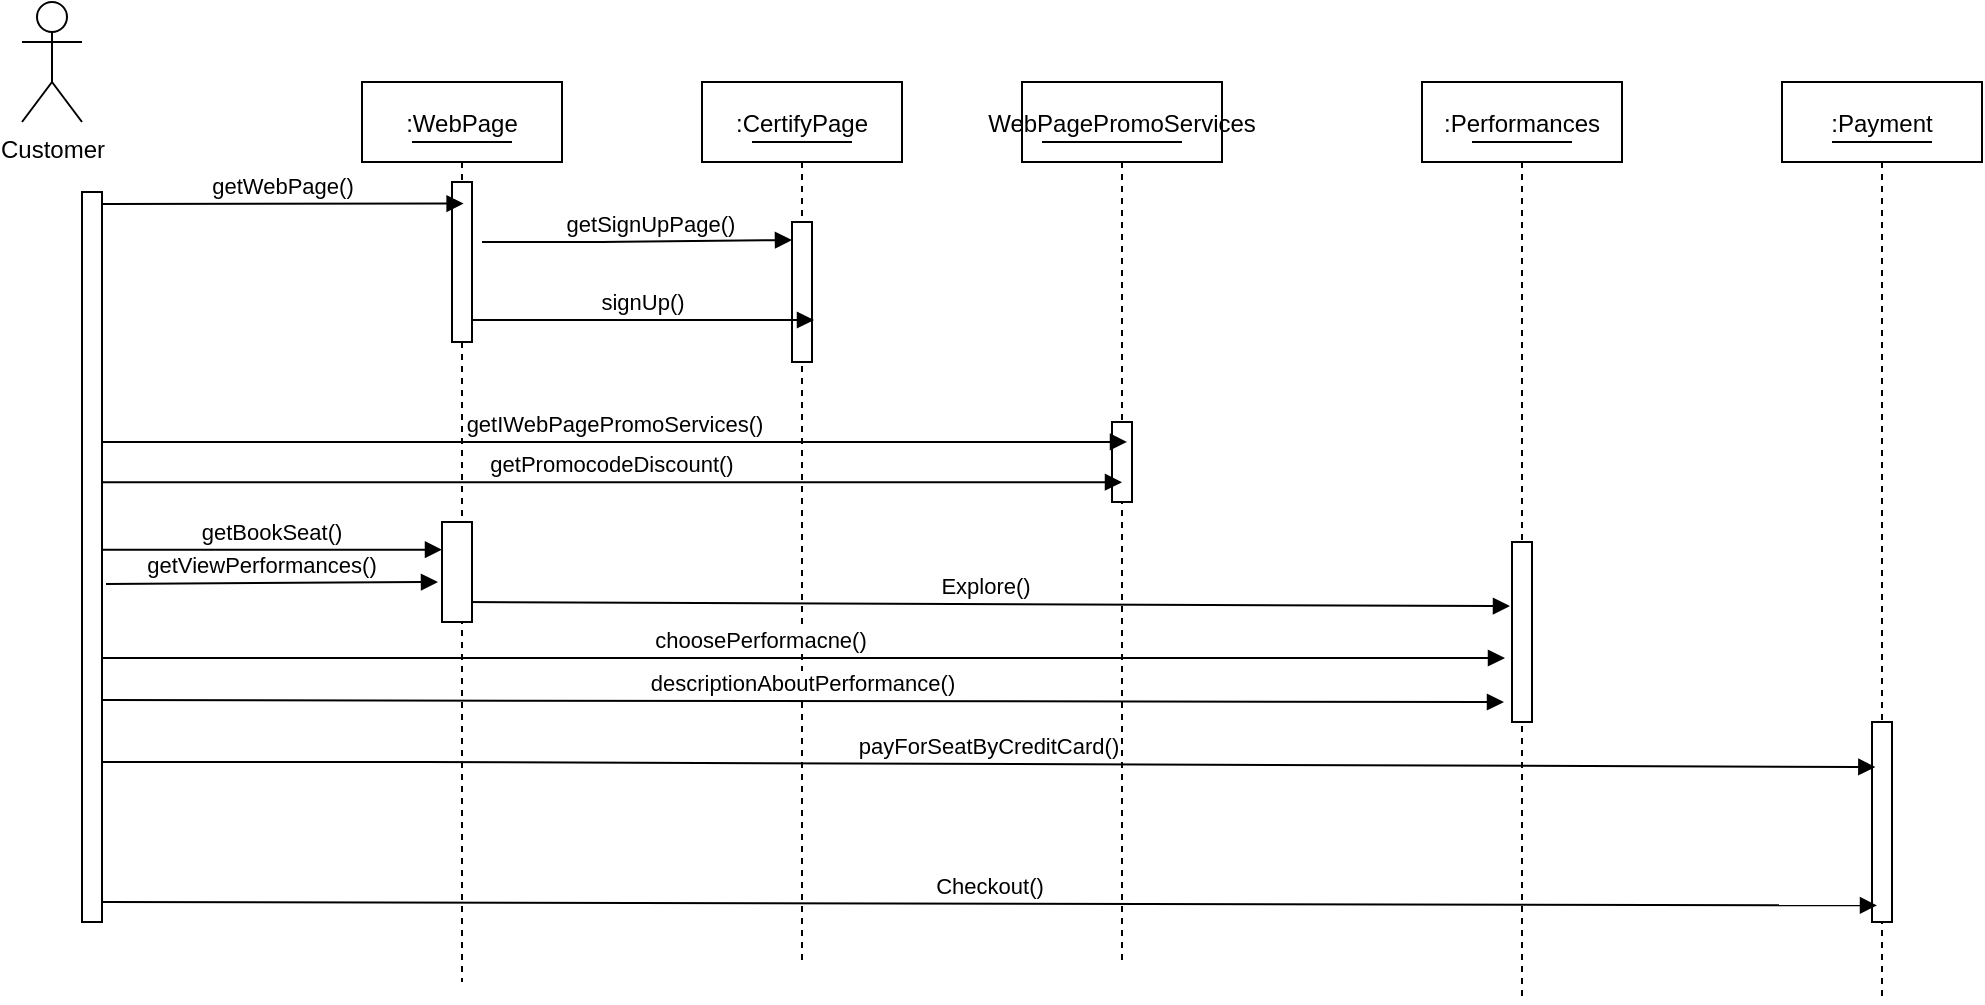 <mxfile version="13.9.9" type="device"><diagram id="kgpKYQtTHZ0yAKxKKP6v" name="Page-1"><mxGraphModel dx="1936" dy="806" grid="1" gridSize="10" guides="1" tooltips="1" connect="1" arrows="1" fold="1" page="1" pageScale="1" pageWidth="850" pageHeight="1100" math="0" shadow="0"><root><mxCell id="0"/><mxCell id="1" parent="0"/><mxCell id="3nuBFxr9cyL0pnOWT2aG-5" value=":CertifyPage" style="shape=umlLifeline;perimeter=lifelinePerimeter;container=1;collapsible=0;recursiveResize=0;rounded=0;shadow=0;strokeWidth=1;verticalAlign=middle;" parent="1" vertex="1"><mxGeometry x="300" y="80" width="100" height="440" as="geometry"/></mxCell><mxCell id="15I3ghLjG9cUzeB_0Krz-13" value="" style="endArrow=none;html=1;" parent="3nuBFxr9cyL0pnOWT2aG-5" edge="1"><mxGeometry width="50" height="50" relative="1" as="geometry"><mxPoint x="25" y="30" as="sourcePoint"/><mxPoint x="75" y="30" as="targetPoint"/><Array as="points"><mxPoint x="55" y="30"/></Array></mxGeometry></mxCell><mxCell id="15I3ghLjG9cUzeB_0Krz-43" value="" style="points=[];perimeter=orthogonalPerimeter;rounded=0;shadow=0;strokeWidth=1;" parent="3nuBFxr9cyL0pnOWT2aG-5" vertex="1"><mxGeometry x="45" y="70" width="10" height="70" as="geometry"/></mxCell><mxCell id="15I3ghLjG9cUzeB_0Krz-53" value="Explore()" style="verticalAlign=bottom;endArrow=block;shadow=0;strokeWidth=1;entryX=-0.1;entryY=0.356;entryDx=0;entryDy=0;entryPerimeter=0;" parent="3nuBFxr9cyL0pnOWT2aG-5" target="15I3ghLjG9cUzeB_0Krz-52" edge="1"><mxGeometry relative="1" as="geometry"><mxPoint x="-120" y="260" as="sourcePoint"/><mxPoint x="280" y="260" as="targetPoint"/></mxGeometry></mxCell><mxCell id="15I3ghLjG9cUzeB_0Krz-1" value=":Performances" style="shape=umlLifeline;perimeter=lifelinePerimeter;container=1;collapsible=0;recursiveResize=0;rounded=0;shadow=0;strokeWidth=1;verticalAlign=middle;" parent="1" vertex="1"><mxGeometry x="660" y="80" width="100" height="460" as="geometry"/></mxCell><mxCell id="15I3ghLjG9cUzeB_0Krz-12" value="" style="endArrow=none;html=1;" parent="15I3ghLjG9cUzeB_0Krz-1" edge="1"><mxGeometry width="50" height="50" relative="1" as="geometry"><mxPoint x="25" y="30" as="sourcePoint"/><mxPoint x="75" y="30" as="targetPoint"/><Array as="points"><mxPoint x="55" y="30"/></Array></mxGeometry></mxCell><mxCell id="15I3ghLjG9cUzeB_0Krz-52" value="" style="points=[];perimeter=orthogonalPerimeter;rounded=0;shadow=0;strokeWidth=1;" parent="15I3ghLjG9cUzeB_0Krz-1" vertex="1"><mxGeometry x="45" y="230" width="10" height="90" as="geometry"/></mxCell><mxCell id="15I3ghLjG9cUzeB_0Krz-5" value=":Payment" style="shape=umlLifeline;perimeter=lifelinePerimeter;container=1;collapsible=0;recursiveResize=0;rounded=0;shadow=0;strokeWidth=1;" parent="1" vertex="1"><mxGeometry x="840" y="80" width="100" height="460" as="geometry"/></mxCell><mxCell id="15I3ghLjG9cUzeB_0Krz-10" value="" style="endArrow=none;html=1;" parent="15I3ghLjG9cUzeB_0Krz-5" edge="1"><mxGeometry width="50" height="50" relative="1" as="geometry"><mxPoint x="25" y="30" as="sourcePoint"/><mxPoint x="75" y="30" as="targetPoint"/><Array as="points"><mxPoint x="55" y="30"/></Array></mxGeometry></mxCell><mxCell id="15I3ghLjG9cUzeB_0Krz-58" value="" style="points=[];perimeter=orthogonalPerimeter;rounded=0;shadow=0;strokeWidth=1;" parent="15I3ghLjG9cUzeB_0Krz-5" vertex="1"><mxGeometry x="45" y="320" width="10" height="100" as="geometry"/></mxCell><mxCell id="15I3ghLjG9cUzeB_0Krz-14" value="signUp()" style="verticalAlign=bottom;endArrow=block;shadow=0;strokeWidth=1;entryX=1.1;entryY=0.7;entryDx=0;entryDy=0;entryPerimeter=0;" parent="1" source="15I3ghLjG9cUzeB_0Krz-37" target="15I3ghLjG9cUzeB_0Krz-43" edge="1"><mxGeometry relative="1" as="geometry"><mxPoint x="200" y="200" as="sourcePoint"/><mxPoint x="330" y="200" as="targetPoint"/></mxGeometry></mxCell><mxCell id="15I3ghLjG9cUzeB_0Krz-31" value=":WebPage" style="shape=umlLifeline;perimeter=lifelinePerimeter;container=1;collapsible=0;recursiveResize=0;rounded=0;shadow=0;strokeWidth=1;verticalAlign=middle;" parent="1" vertex="1"><mxGeometry x="130" y="80" width="100" height="450" as="geometry"/></mxCell><mxCell id="15I3ghLjG9cUzeB_0Krz-32" value="" style="endArrow=none;html=1;" parent="15I3ghLjG9cUzeB_0Krz-31" edge="1"><mxGeometry width="50" height="50" relative="1" as="geometry"><mxPoint x="25" y="30" as="sourcePoint"/><mxPoint x="75" y="30" as="targetPoint"/><Array as="points"><mxPoint x="55" y="30"/></Array></mxGeometry></mxCell><mxCell id="15I3ghLjG9cUzeB_0Krz-37" value="" style="points=[];perimeter=orthogonalPerimeter;rounded=0;shadow=0;strokeWidth=1;" parent="15I3ghLjG9cUzeB_0Krz-31" vertex="1"><mxGeometry x="45" y="50" width="10" height="80" as="geometry"/></mxCell><mxCell id="15I3ghLjG9cUzeB_0Krz-49" value="" style="points=[];perimeter=orthogonalPerimeter;rounded=0;shadow=0;strokeWidth=1;labelBackgroundColor=none;" parent="15I3ghLjG9cUzeB_0Krz-31" vertex="1"><mxGeometry x="40" y="220" width="15" height="50" as="geometry"/></mxCell><mxCell id="15I3ghLjG9cUzeB_0Krz-33" value="getWebPage()" style="verticalAlign=bottom;endArrow=block;entryX=0.508;entryY=0.135;shadow=0;strokeWidth=1;entryDx=0;entryDy=0;entryPerimeter=0;" parent="1" target="15I3ghLjG9cUzeB_0Krz-31" edge="1"><mxGeometry relative="1" as="geometry"><mxPoint y="141" as="sourcePoint"/><mxPoint x="180" y="140" as="targetPoint"/></mxGeometry></mxCell><mxCell id="15I3ghLjG9cUzeB_0Krz-35" value="WebPagePromoServices" style="shape=umlLifeline;perimeter=lifelinePerimeter;container=1;collapsible=0;recursiveResize=0;rounded=0;shadow=0;strokeWidth=1;verticalAlign=middle;" parent="1" vertex="1"><mxGeometry x="460" y="80" width="100" height="440" as="geometry"/></mxCell><mxCell id="15I3ghLjG9cUzeB_0Krz-46" value="" style="points=[];perimeter=orthogonalPerimeter;rounded=0;shadow=0;strokeWidth=1;" parent="15I3ghLjG9cUzeB_0Krz-35" vertex="1"><mxGeometry x="45" y="170" width="10" height="40" as="geometry"/></mxCell><mxCell id="v8UONBhXTcqxDbaYkdgU-1" value="" style="endArrow=none;html=1;" parent="15I3ghLjG9cUzeB_0Krz-35" edge="1"><mxGeometry width="50" height="50" relative="1" as="geometry"><mxPoint x="10" y="30" as="sourcePoint"/><mxPoint x="80" y="30" as="targetPoint"/></mxGeometry></mxCell><mxCell id="15I3ghLjG9cUzeB_0Krz-40" value="getIWebPagePromoServices()" style="verticalAlign=bottom;endArrow=block;shadow=0;strokeWidth=1;entryX=0.525;entryY=0.409;entryDx=0;entryDy=0;entryPerimeter=0;" parent="1" target="15I3ghLjG9cUzeB_0Krz-35" edge="1"><mxGeometry relative="1" as="geometry"><mxPoint y="260" as="sourcePoint"/><mxPoint x="174" y="260" as="targetPoint"/><Array as="points"><mxPoint x="90" y="260"/></Array></mxGeometry></mxCell><mxCell id="15I3ghLjG9cUzeB_0Krz-42" value="getSignUpPage()" style="verticalAlign=bottom;endArrow=block;shadow=0;strokeWidth=1;entryX=0;entryY=0.129;entryDx=0;entryDy=0;entryPerimeter=0;" parent="1" target="15I3ghLjG9cUzeB_0Krz-43" edge="1"><mxGeometry x="0.091" relative="1" as="geometry"><mxPoint x="190" y="160" as="sourcePoint"/><mxPoint x="300" y="160" as="targetPoint"/><Array as="points"><mxPoint x="250" y="160"/></Array><mxPoint as="offset"/></mxGeometry></mxCell><mxCell id="15I3ghLjG9cUzeB_0Krz-50" value="getBookSeat()" style="verticalAlign=bottom;endArrow=block;shadow=0;strokeWidth=1;exitX=1;exitY=0.49;exitDx=0;exitDy=0;exitPerimeter=0;" parent="1" source="4KYtYPEZo_ubOm37lEIN-2" target="15I3ghLjG9cUzeB_0Krz-49" edge="1"><mxGeometry relative="1" as="geometry"><mxPoint x="6" y="308" as="sourcePoint"/><mxPoint x="180" y="309.58" as="targetPoint"/></mxGeometry></mxCell><mxCell id="15I3ghLjG9cUzeB_0Krz-51" value="getViewPerformances()" style="verticalAlign=bottom;endArrow=block;shadow=0;strokeWidth=1;entryX=-0.133;entryY=0.6;entryDx=0;entryDy=0;entryPerimeter=0;exitX=1.2;exitY=0.537;exitDx=0;exitDy=0;exitPerimeter=0;" parent="1" target="15I3ghLjG9cUzeB_0Krz-49" edge="1" source="4KYtYPEZo_ubOm37lEIN-2"><mxGeometry x="-0.059" relative="1" as="geometry"><mxPoint x="10" y="330" as="sourcePoint"/><mxPoint x="110" y="330" as="targetPoint"/><mxPoint as="offset"/></mxGeometry></mxCell><mxCell id="15I3ghLjG9cUzeB_0Krz-54" value="choosePerformacne()" style="verticalAlign=bottom;endArrow=block;shadow=0;strokeWidth=1;" parent="1" edge="1"><mxGeometry x="-0.059" relative="1" as="geometry"><mxPoint x="-1.5" y="368" as="sourcePoint"/><mxPoint x="701.5" y="368" as="targetPoint"/><Array as="points"><mxPoint x="551.5" y="368"/></Array><mxPoint as="offset"/></mxGeometry></mxCell><mxCell id="15I3ghLjG9cUzeB_0Krz-57" value="payForSeatByCreditCard()" style="verticalAlign=bottom;endArrow=block;shadow=0;strokeWidth=1;entryX=0.167;entryY=0.225;entryDx=0;entryDy=0;entryPerimeter=0;" parent="1" target="15I3ghLjG9cUzeB_0Krz-58" edge="1"><mxGeometry relative="1" as="geometry"><mxPoint y="420" as="sourcePoint"/><mxPoint x="190" y="420" as="targetPoint"/><Array as="points"><mxPoint x="150" y="420"/></Array></mxGeometry></mxCell><mxCell id="-hzq4-1Q27_QlGtWjXCz-5" value="Checkout()" style="verticalAlign=bottom;endArrow=block;entryX=0.475;entryY=0.895;shadow=0;strokeWidth=1;entryDx=0;entryDy=0;entryPerimeter=0;" parent="1" target="15I3ghLjG9cUzeB_0Krz-5" edge="1"><mxGeometry relative="1" as="geometry"><mxPoint y="490" as="sourcePoint"/><mxPoint x="170" y="490" as="targetPoint"/></mxGeometry></mxCell><mxCell id="15I3ghLjG9cUzeB_0Krz-47" value="getPromocodeDiscount()" style="verticalAlign=bottom;endArrow=block;entryX=0.5;entryY=0.753;shadow=0;strokeWidth=1;entryDx=0;entryDy=0;entryPerimeter=0;exitX=0.5;exitY=0.321;exitDx=0;exitDy=0;exitPerimeter=0;" parent="1" target="15I3ghLjG9cUzeB_0Krz-46" edge="1"><mxGeometry relative="1" as="geometry"><mxPoint y="280.13" as="sourcePoint"/><mxPoint x="500" y="280" as="targetPoint"/></mxGeometry></mxCell><mxCell id="-hzq4-1Q27_QlGtWjXCz-1" value="descriptionAboutPerformance()" style="verticalAlign=bottom;endArrow=block;shadow=0;strokeWidth=1;entryX=-0.4;entryY=0.889;entryDx=0;entryDy=0;entryPerimeter=0;exitX=1;exitY=0.696;exitDx=0;exitDy=0;exitPerimeter=0;" parent="1" source="4KYtYPEZo_ubOm37lEIN-2" target="15I3ghLjG9cUzeB_0Krz-52" edge="1"><mxGeometry relative="1" as="geometry"><mxPoint x="5" y="390.01" as="sourcePoint"/><mxPoint x="700" y="390" as="targetPoint"/></mxGeometry></mxCell><mxCell id="4KYtYPEZo_ubOm37lEIN-1" value="Customer" style="shape=umlActor;verticalLabelPosition=bottom;verticalAlign=top;html=1;outlineConnect=0;" vertex="1" parent="1"><mxGeometry x="-40" y="40" width="30" height="60" as="geometry"/></mxCell><mxCell id="4KYtYPEZo_ubOm37lEIN-2" value="" style="points=[];perimeter=orthogonalPerimeter;rounded=0;shadow=0;strokeWidth=1;" vertex="1" parent="1"><mxGeometry x="-10" y="135" width="10" height="365" as="geometry"/></mxCell></root></mxGraphModel></diagram></mxfile>